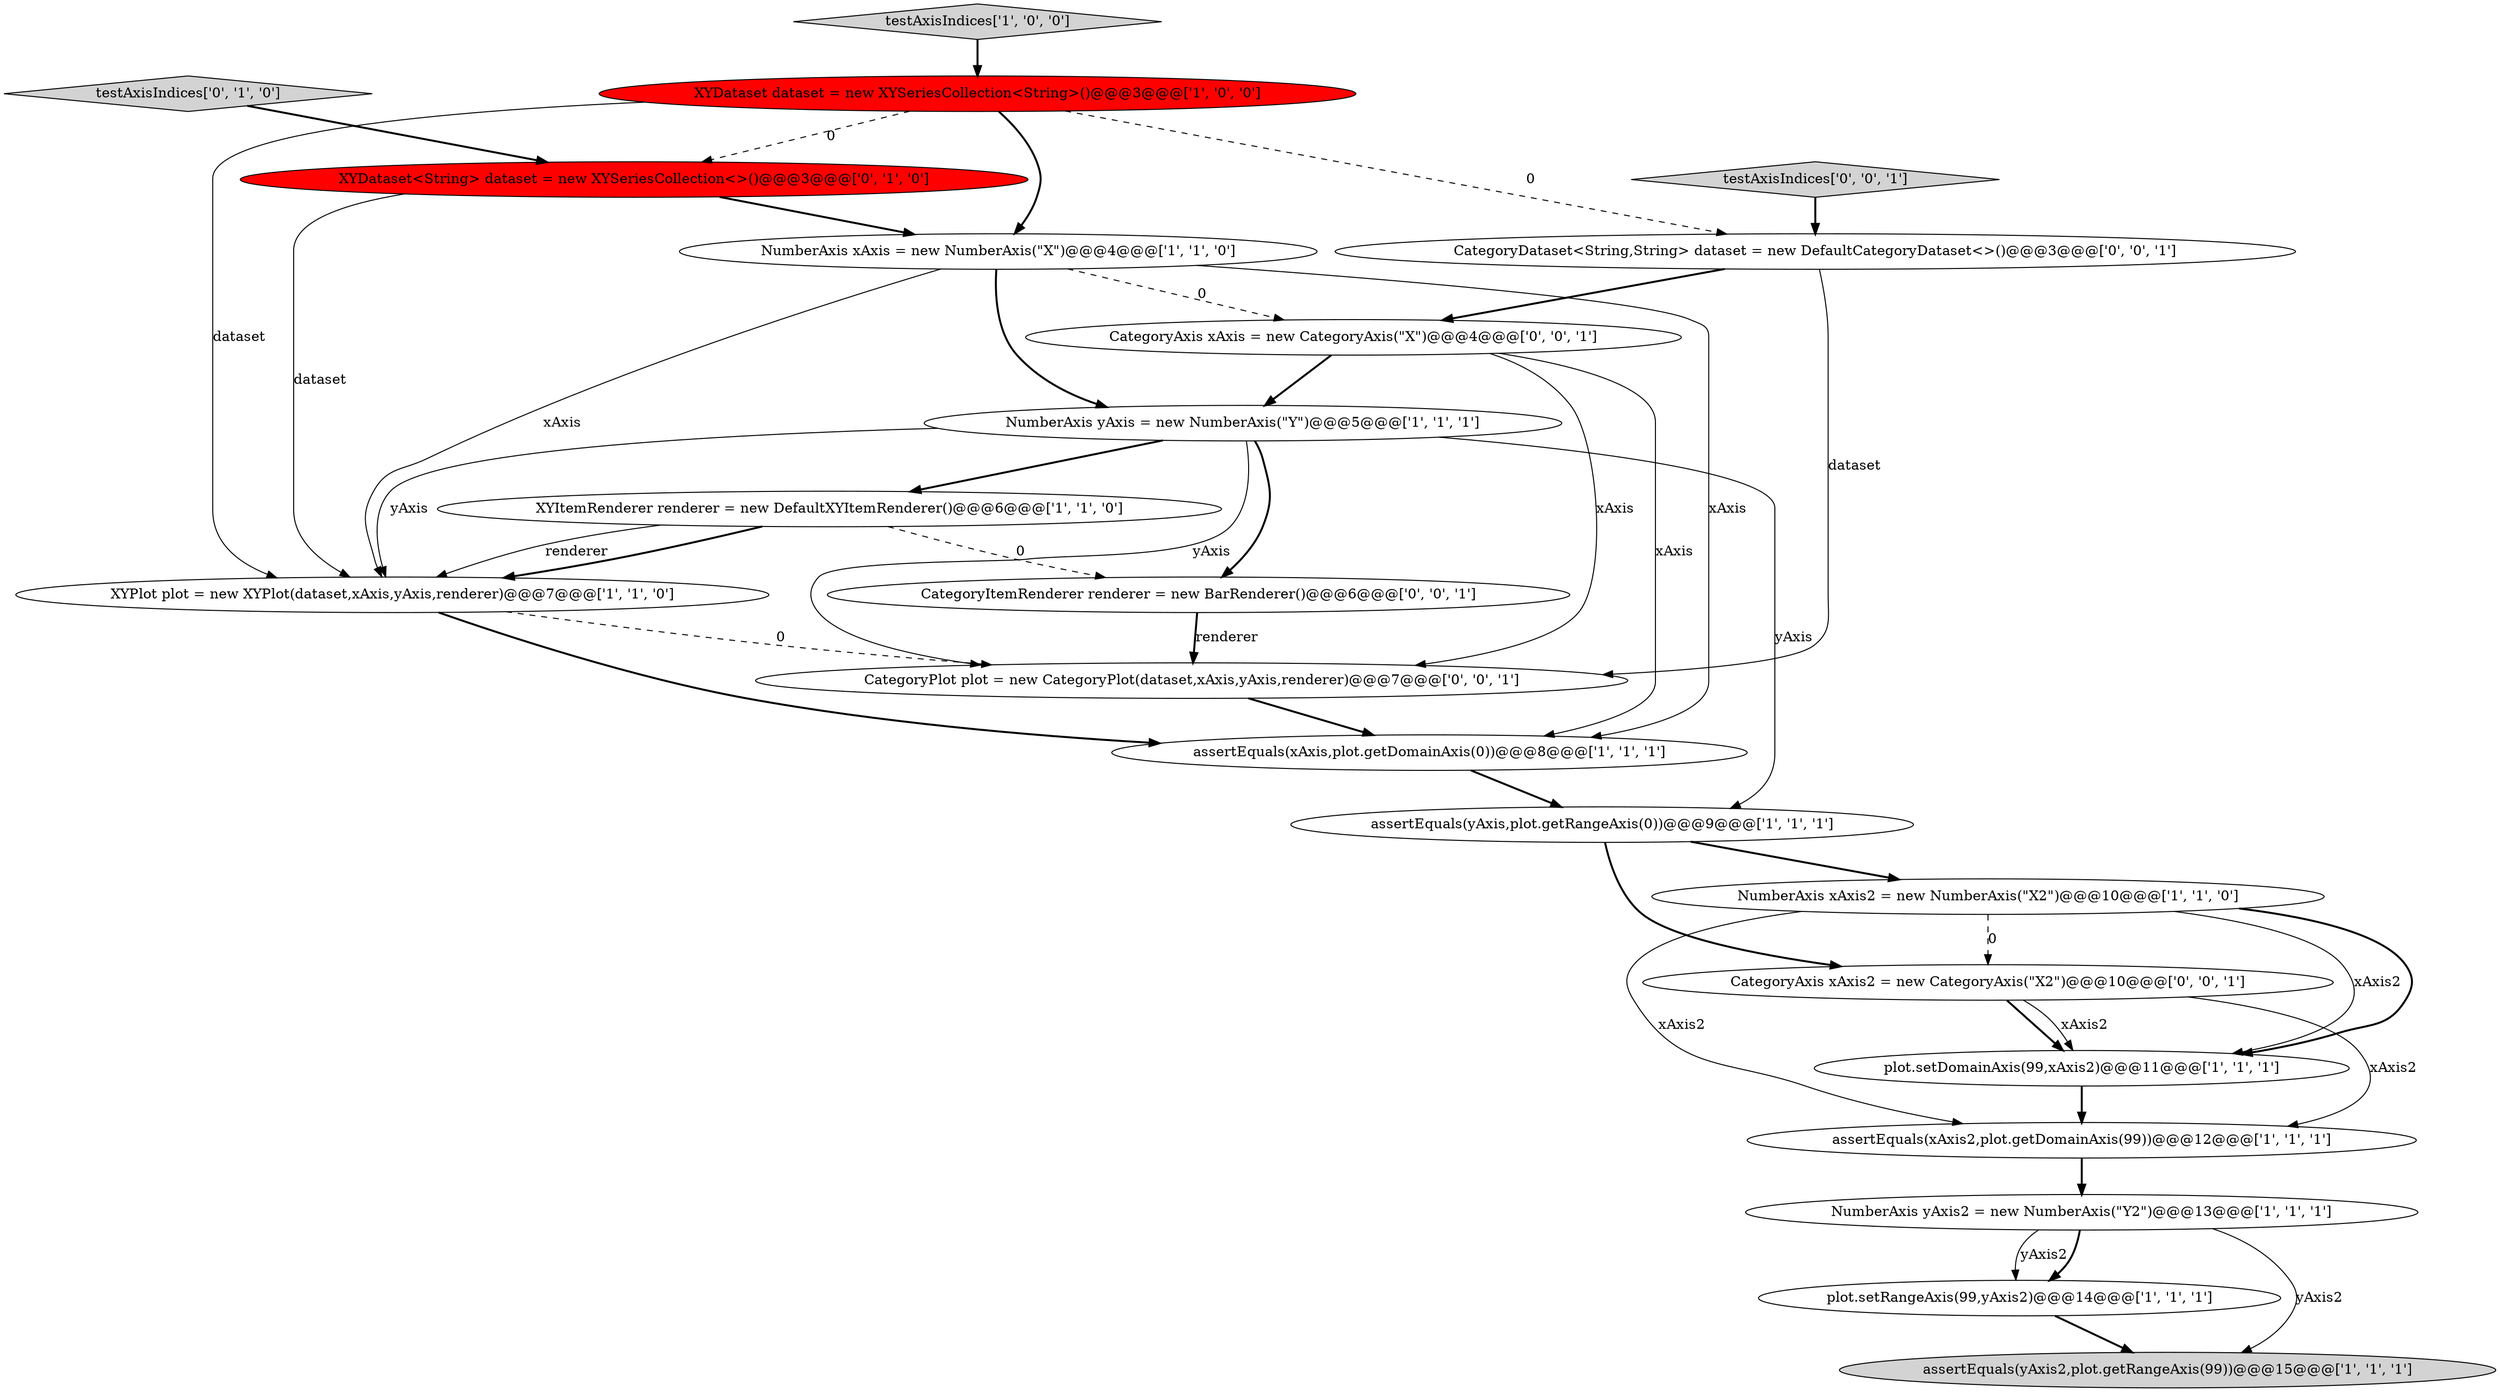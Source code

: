 digraph {
11 [style = filled, label = "plot.setRangeAxis(99,yAxis2)@@@14@@@['1', '1', '1']", fillcolor = white, shape = ellipse image = "AAA0AAABBB1BBB"];
5 [style = filled, label = "testAxisIndices['1', '0', '0']", fillcolor = lightgray, shape = diamond image = "AAA0AAABBB1BBB"];
16 [style = filled, label = "CategoryAxis xAxis2 = new CategoryAxis(\"X2\")@@@10@@@['0', '0', '1']", fillcolor = white, shape = ellipse image = "AAA0AAABBB3BBB"];
12 [style = filled, label = "NumberAxis yAxis2 = new NumberAxis(\"Y2\")@@@13@@@['1', '1', '1']", fillcolor = white, shape = ellipse image = "AAA0AAABBB1BBB"];
9 [style = filled, label = "XYDataset dataset = new XYSeriesCollection<String>()@@@3@@@['1', '0', '0']", fillcolor = red, shape = ellipse image = "AAA1AAABBB1BBB"];
14 [style = filled, label = "testAxisIndices['0', '1', '0']", fillcolor = lightgray, shape = diamond image = "AAA0AAABBB2BBB"];
20 [style = filled, label = "testAxisIndices['0', '0', '1']", fillcolor = lightgray, shape = diamond image = "AAA0AAABBB3BBB"];
0 [style = filled, label = "NumberAxis xAxis = new NumberAxis(\"X\")@@@4@@@['1', '1', '0']", fillcolor = white, shape = ellipse image = "AAA0AAABBB1BBB"];
3 [style = filled, label = "NumberAxis yAxis = new NumberAxis(\"Y\")@@@5@@@['1', '1', '1']", fillcolor = white, shape = ellipse image = "AAA0AAABBB1BBB"];
15 [style = filled, label = "XYDataset<String> dataset = new XYSeriesCollection<>()@@@3@@@['0', '1', '0']", fillcolor = red, shape = ellipse image = "AAA1AAABBB2BBB"];
19 [style = filled, label = "CategoryItemRenderer renderer = new BarRenderer()@@@6@@@['0', '0', '1']", fillcolor = white, shape = ellipse image = "AAA0AAABBB3BBB"];
13 [style = filled, label = "assertEquals(xAxis,plot.getDomainAxis(0))@@@8@@@['1', '1', '1']", fillcolor = white, shape = ellipse image = "AAA0AAABBB1BBB"];
6 [style = filled, label = "XYItemRenderer renderer = new DefaultXYItemRenderer()@@@6@@@['1', '1', '0']", fillcolor = white, shape = ellipse image = "AAA0AAABBB1BBB"];
7 [style = filled, label = "assertEquals(yAxis,plot.getRangeAxis(0))@@@9@@@['1', '1', '1']", fillcolor = white, shape = ellipse image = "AAA0AAABBB1BBB"];
18 [style = filled, label = "CategoryPlot plot = new CategoryPlot(dataset,xAxis,yAxis,renderer)@@@7@@@['0', '0', '1']", fillcolor = white, shape = ellipse image = "AAA0AAABBB3BBB"];
17 [style = filled, label = "CategoryAxis xAxis = new CategoryAxis(\"X\")@@@4@@@['0', '0', '1']", fillcolor = white, shape = ellipse image = "AAA0AAABBB3BBB"];
2 [style = filled, label = "NumberAxis xAxis2 = new NumberAxis(\"X2\")@@@10@@@['1', '1', '0']", fillcolor = white, shape = ellipse image = "AAA0AAABBB1BBB"];
1 [style = filled, label = "assertEquals(yAxis2,plot.getRangeAxis(99))@@@15@@@['1', '1', '1']", fillcolor = lightgray, shape = ellipse image = "AAA0AAABBB1BBB"];
21 [style = filled, label = "CategoryDataset<String,String> dataset = new DefaultCategoryDataset<>()@@@3@@@['0', '0', '1']", fillcolor = white, shape = ellipse image = "AAA0AAABBB3BBB"];
4 [style = filled, label = "XYPlot plot = new XYPlot(dataset,xAxis,yAxis,renderer)@@@7@@@['1', '1', '0']", fillcolor = white, shape = ellipse image = "AAA0AAABBB1BBB"];
10 [style = filled, label = "plot.setDomainAxis(99,xAxis2)@@@11@@@['1', '1', '1']", fillcolor = white, shape = ellipse image = "AAA0AAABBB1BBB"];
8 [style = filled, label = "assertEquals(xAxis2,plot.getDomainAxis(99))@@@12@@@['1', '1', '1']", fillcolor = white, shape = ellipse image = "AAA0AAABBB1BBB"];
0->3 [style = bold, label=""];
4->18 [style = dashed, label="0"];
19->18 [style = bold, label=""];
17->18 [style = solid, label="xAxis"];
9->0 [style = bold, label=""];
5->9 [style = bold, label=""];
11->1 [style = bold, label=""];
16->10 [style = bold, label=""];
12->11 [style = solid, label="yAxis2"];
4->13 [style = bold, label=""];
12->11 [style = bold, label=""];
3->6 [style = bold, label=""];
0->4 [style = solid, label="xAxis"];
3->4 [style = solid, label="yAxis"];
2->10 [style = solid, label="xAxis2"];
2->10 [style = bold, label=""];
0->13 [style = solid, label="xAxis"];
0->17 [style = dashed, label="0"];
12->1 [style = solid, label="yAxis2"];
9->4 [style = solid, label="dataset"];
20->21 [style = bold, label=""];
6->4 [style = bold, label=""];
15->4 [style = solid, label="dataset"];
16->8 [style = solid, label="xAxis2"];
16->10 [style = solid, label="xAxis2"];
10->8 [style = bold, label=""];
3->19 [style = bold, label=""];
9->21 [style = dashed, label="0"];
2->8 [style = solid, label="xAxis2"];
13->7 [style = bold, label=""];
7->2 [style = bold, label=""];
2->16 [style = dashed, label="0"];
15->0 [style = bold, label=""];
21->18 [style = solid, label="dataset"];
7->16 [style = bold, label=""];
6->19 [style = dashed, label="0"];
18->13 [style = bold, label=""];
17->3 [style = bold, label=""];
3->18 [style = solid, label="yAxis"];
19->18 [style = solid, label="renderer"];
14->15 [style = bold, label=""];
6->4 [style = solid, label="renderer"];
21->17 [style = bold, label=""];
8->12 [style = bold, label=""];
17->13 [style = solid, label="xAxis"];
9->15 [style = dashed, label="0"];
3->7 [style = solid, label="yAxis"];
}
